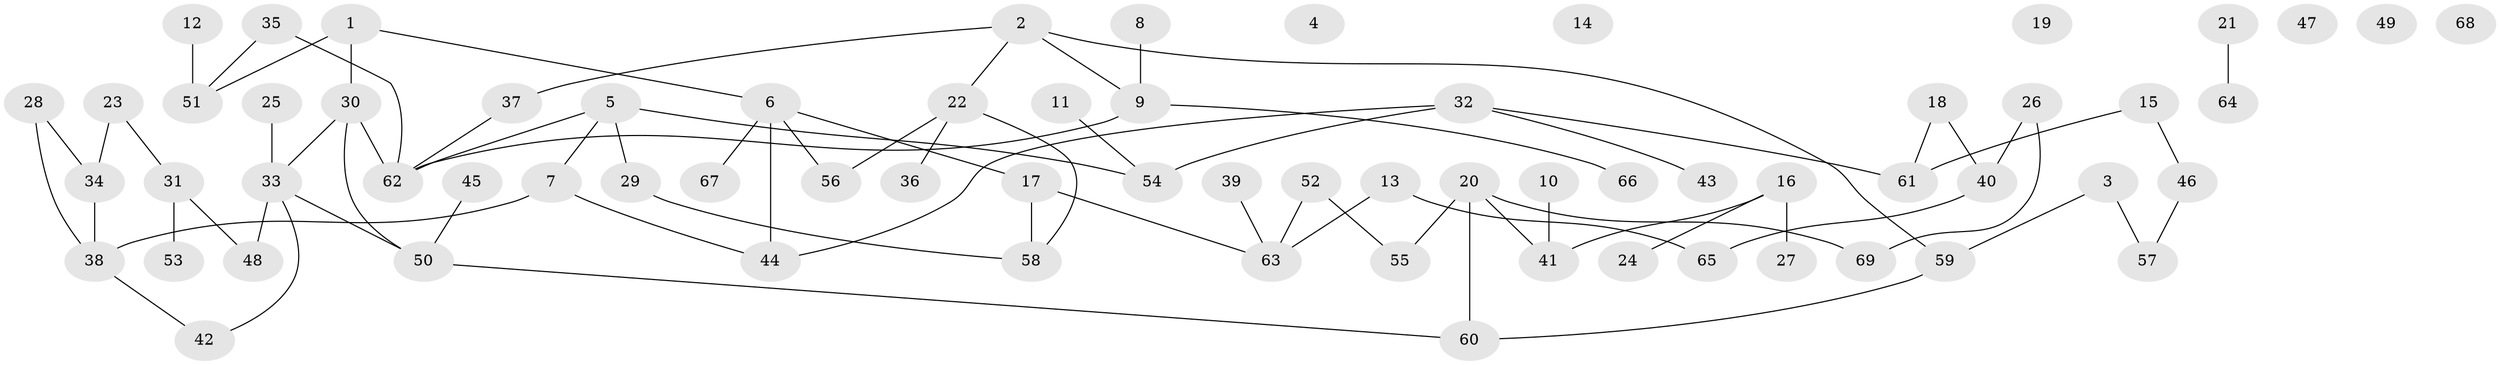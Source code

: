 // Generated by graph-tools (version 1.1) at 2025/00/03/09/25 03:00:43]
// undirected, 69 vertices, 77 edges
graph export_dot {
graph [start="1"]
  node [color=gray90,style=filled];
  1;
  2;
  3;
  4;
  5;
  6;
  7;
  8;
  9;
  10;
  11;
  12;
  13;
  14;
  15;
  16;
  17;
  18;
  19;
  20;
  21;
  22;
  23;
  24;
  25;
  26;
  27;
  28;
  29;
  30;
  31;
  32;
  33;
  34;
  35;
  36;
  37;
  38;
  39;
  40;
  41;
  42;
  43;
  44;
  45;
  46;
  47;
  48;
  49;
  50;
  51;
  52;
  53;
  54;
  55;
  56;
  57;
  58;
  59;
  60;
  61;
  62;
  63;
  64;
  65;
  66;
  67;
  68;
  69;
  1 -- 6;
  1 -- 30;
  1 -- 51;
  2 -- 9;
  2 -- 22;
  2 -- 37;
  2 -- 59;
  3 -- 57;
  3 -- 59;
  5 -- 7;
  5 -- 29;
  5 -- 54;
  5 -- 62;
  6 -- 17;
  6 -- 44;
  6 -- 56;
  6 -- 67;
  7 -- 38;
  7 -- 44;
  8 -- 9;
  9 -- 62;
  9 -- 66;
  10 -- 41;
  11 -- 54;
  12 -- 51;
  13 -- 63;
  13 -- 65;
  15 -- 46;
  15 -- 61;
  16 -- 24;
  16 -- 27;
  16 -- 41;
  17 -- 58;
  17 -- 63;
  18 -- 40;
  18 -- 61;
  20 -- 41;
  20 -- 55;
  20 -- 60;
  20 -- 69;
  21 -- 64;
  22 -- 36;
  22 -- 56;
  22 -- 58;
  23 -- 31;
  23 -- 34;
  25 -- 33;
  26 -- 40;
  26 -- 69;
  28 -- 34;
  28 -- 38;
  29 -- 58;
  30 -- 33;
  30 -- 50;
  30 -- 62;
  31 -- 48;
  31 -- 53;
  32 -- 43;
  32 -- 44;
  32 -- 54;
  32 -- 61;
  33 -- 42;
  33 -- 48;
  33 -- 50;
  34 -- 38;
  35 -- 51;
  35 -- 62;
  37 -- 62;
  38 -- 42;
  39 -- 63;
  40 -- 65;
  45 -- 50;
  46 -- 57;
  50 -- 60;
  52 -- 55;
  52 -- 63;
  59 -- 60;
}
